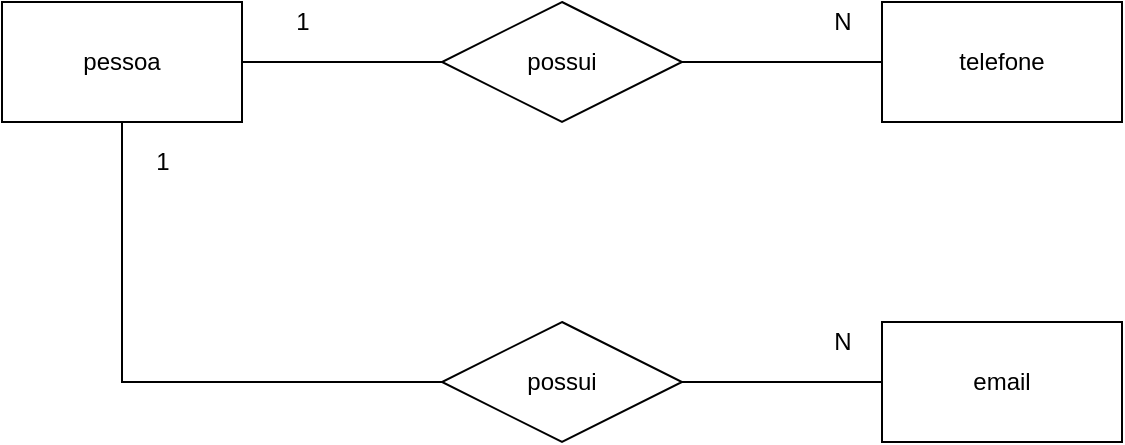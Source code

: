 <mxfile version="14.9.4" type="device" pages="2"><diagram id="TXneIWcP2gG0WKS1PxDO" name="Conceitual"><mxGraphModel dx="462" dy="761" grid="1" gridSize="10" guides="1" tooltips="1" connect="1" arrows="1" fold="1" page="1" pageScale="1" pageWidth="827" pageHeight="1169" math="0" shadow="0"><root><mxCell id="0"/><mxCell id="1" parent="0"/><mxCell id="enxU-VVvyrB8dNyfSA7D-1" style="edgeStyle=orthogonalEdgeStyle;rounded=0;orthogonalLoop=1;jettySize=auto;html=1;exitX=0.5;exitY=1;exitDx=0;exitDy=0;entryX=0;entryY=0.5;entryDx=0;entryDy=0;endArrow=none;endFill=0;" parent="1" source="enxU-VVvyrB8dNyfSA7D-3" target="enxU-VVvyrB8dNyfSA7D-9" edge="1"><mxGeometry relative="1" as="geometry"/></mxCell><mxCell id="enxU-VVvyrB8dNyfSA7D-2" style="edgeStyle=orthogonalEdgeStyle;rounded=0;orthogonalLoop=1;jettySize=auto;html=1;exitX=1;exitY=0.5;exitDx=0;exitDy=0;endArrow=none;endFill=0;" parent="1" source="enxU-VVvyrB8dNyfSA7D-3" target="enxU-VVvyrB8dNyfSA7D-5" edge="1"><mxGeometry relative="1" as="geometry"/></mxCell><mxCell id="enxU-VVvyrB8dNyfSA7D-3" value="pessoa" style="rounded=0;whiteSpace=wrap;html=1;" parent="1" vertex="1"><mxGeometry x="110" y="80" width="120" height="60" as="geometry"/></mxCell><mxCell id="enxU-VVvyrB8dNyfSA7D-4" style="edgeStyle=orthogonalEdgeStyle;rounded=0;orthogonalLoop=1;jettySize=auto;html=1;exitX=1;exitY=0.5;exitDx=0;exitDy=0;endArrow=none;endFill=0;entryX=0;entryY=0.5;entryDx=0;entryDy=0;" parent="1" source="enxU-VVvyrB8dNyfSA7D-5" target="enxU-VVvyrB8dNyfSA7D-6" edge="1"><mxGeometry relative="1" as="geometry"><mxPoint x="540" y="110" as="targetPoint"/></mxGeometry></mxCell><mxCell id="enxU-VVvyrB8dNyfSA7D-5" value="possui" style="shape=rhombus;perimeter=rhombusPerimeter;whiteSpace=wrap;html=1;align=center;" parent="1" vertex="1"><mxGeometry x="330" y="80" width="120" height="60" as="geometry"/></mxCell><mxCell id="enxU-VVvyrB8dNyfSA7D-6" value="telefone" style="rounded=0;whiteSpace=wrap;html=1;" parent="1" vertex="1"><mxGeometry x="550" y="80" width="120" height="60" as="geometry"/></mxCell><mxCell id="enxU-VVvyrB8dNyfSA7D-7" value="email" style="rounded=0;whiteSpace=wrap;html=1;" parent="1" vertex="1"><mxGeometry x="550" y="240" width="120" height="60" as="geometry"/></mxCell><mxCell id="enxU-VVvyrB8dNyfSA7D-8" style="edgeStyle=orthogonalEdgeStyle;rounded=0;orthogonalLoop=1;jettySize=auto;html=1;exitX=1;exitY=0.5;exitDx=0;exitDy=0;entryX=0;entryY=0.5;entryDx=0;entryDy=0;endArrow=none;endFill=0;" parent="1" source="enxU-VVvyrB8dNyfSA7D-9" target="enxU-VVvyrB8dNyfSA7D-7" edge="1"><mxGeometry relative="1" as="geometry"/></mxCell><mxCell id="enxU-VVvyrB8dNyfSA7D-9" value="possui" style="shape=rhombus;perimeter=rhombusPerimeter;whiteSpace=wrap;html=1;align=center;" parent="1" vertex="1"><mxGeometry x="330" y="240" width="120" height="60" as="geometry"/></mxCell><mxCell id="enxU-VVvyrB8dNyfSA7D-10" value="1" style="text;html=1;align=center;verticalAlign=middle;resizable=0;points=[];autosize=1;strokeColor=none;" parent="1" vertex="1"><mxGeometry x="180" y="150" width="20" height="20" as="geometry"/></mxCell><mxCell id="enxU-VVvyrB8dNyfSA7D-11" value="N" style="text;html=1;align=center;verticalAlign=middle;resizable=0;points=[];autosize=1;strokeColor=none;" parent="1" vertex="1"><mxGeometry x="520" y="240" width="20" height="20" as="geometry"/></mxCell><mxCell id="enxU-VVvyrB8dNyfSA7D-12" value="1" style="text;html=1;align=center;verticalAlign=middle;resizable=0;points=[];autosize=1;strokeColor=none;" parent="1" vertex="1"><mxGeometry x="250" y="80" width="20" height="20" as="geometry"/></mxCell><mxCell id="enxU-VVvyrB8dNyfSA7D-13" value="N" style="text;html=1;align=center;verticalAlign=middle;resizable=0;points=[];autosize=1;strokeColor=none;" parent="1" vertex="1"><mxGeometry x="520" y="80" width="20" height="20" as="geometry"/></mxCell></root></mxGraphModel></diagram><diagram id="Jt3e23c52XB9kpl8Et-n" name="logico"><mxGraphModel dx="981" dy="526" grid="1" gridSize="10" guides="1" tooltips="1" connect="1" arrows="1" fold="1" page="1" pageScale="1" pageWidth="827" pageHeight="1169" math="0" shadow="0"><root><mxCell id="8DAwHxAGgKoVX8dSmK9T-0"/><mxCell id="8DAwHxAGgKoVX8dSmK9T-1" parent="8DAwHxAGgKoVX8dSmK9T-0"/><mxCell id="8DAwHxAGgKoVX8dSmK9T-2" value="Telefone" style="shape=table;startSize=30;container=1;collapsible=1;childLayout=tableLayout;fixedRows=1;rowLines=0;fontStyle=1;align=center;resizeLast=1;" vertex="1" parent="8DAwHxAGgKoVX8dSmK9T-1"><mxGeometry x="80" y="290" width="180" height="120" as="geometry"/></mxCell><mxCell id="8DAwHxAGgKoVX8dSmK9T-3" value="" style="shape=partialRectangle;collapsible=0;dropTarget=0;pointerEvents=0;fillColor=none;top=0;left=0;bottom=0;right=0;points=[[0,0.5],[1,0.5]];portConstraint=eastwest;" vertex="1" parent="8DAwHxAGgKoVX8dSmK9T-2"><mxGeometry y="30" width="180" height="30" as="geometry"/></mxCell><mxCell id="8DAwHxAGgKoVX8dSmK9T-4" value="PK" style="shape=partialRectangle;connectable=0;fillColor=none;top=0;left=0;bottom=0;right=0;fontStyle=1;overflow=hidden;" vertex="1" parent="8DAwHxAGgKoVX8dSmK9T-3"><mxGeometry width="60" height="30" as="geometry"/></mxCell><mxCell id="8DAwHxAGgKoVX8dSmK9T-5" value="idTelefone" style="shape=partialRectangle;connectable=0;fillColor=none;top=0;left=0;bottom=0;right=0;align=left;spacingLeft=6;fontStyle=5;overflow=hidden;" vertex="1" parent="8DAwHxAGgKoVX8dSmK9T-3"><mxGeometry x="60" width="120" height="30" as="geometry"/></mxCell><mxCell id="8DAwHxAGgKoVX8dSmK9T-6" value="" style="shape=partialRectangle;collapsible=0;dropTarget=0;pointerEvents=0;fillColor=none;top=0;left=0;bottom=1;right=0;points=[[0,0.5],[1,0.5]];portConstraint=eastwest;" vertex="1" parent="8DAwHxAGgKoVX8dSmK9T-2"><mxGeometry y="60" width="180" height="30" as="geometry"/></mxCell><mxCell id="8DAwHxAGgKoVX8dSmK9T-7" value="FK" style="shape=partialRectangle;connectable=0;fillColor=none;top=0;left=0;bottom=0;right=0;fontStyle=1;overflow=hidden;" vertex="1" parent="8DAwHxAGgKoVX8dSmK9T-6"><mxGeometry width="60" height="30" as="geometry"/></mxCell><mxCell id="8DAwHxAGgKoVX8dSmK9T-8" value="idPessoa" style="shape=partialRectangle;connectable=0;fillColor=none;top=0;left=0;bottom=0;right=0;align=left;spacingLeft=6;fontStyle=5;overflow=hidden;" vertex="1" parent="8DAwHxAGgKoVX8dSmK9T-6"><mxGeometry x="60" width="120" height="30" as="geometry"/></mxCell><mxCell id="8DAwHxAGgKoVX8dSmK9T-12" value="" style="shape=partialRectangle;collapsible=0;dropTarget=0;pointerEvents=0;fillColor=none;top=0;left=0;bottom=0;right=0;points=[[0,0.5],[1,0.5]];portConstraint=eastwest;" vertex="1" parent="8DAwHxAGgKoVX8dSmK9T-2"><mxGeometry y="90" width="180" height="30" as="geometry"/></mxCell><mxCell id="8DAwHxAGgKoVX8dSmK9T-13" value="" style="shape=partialRectangle;connectable=0;fillColor=none;top=0;left=0;bottom=0;right=0;editable=1;overflow=hidden;" vertex="1" parent="8DAwHxAGgKoVX8dSmK9T-12"><mxGeometry width="60" height="30" as="geometry"/></mxCell><mxCell id="8DAwHxAGgKoVX8dSmK9T-14" value="numTelefone" style="shape=partialRectangle;connectable=0;fillColor=none;top=0;left=0;bottom=0;right=0;align=left;spacingLeft=6;overflow=hidden;" vertex="1" parent="8DAwHxAGgKoVX8dSmK9T-12"><mxGeometry x="60" width="120" height="30" as="geometry"/></mxCell><mxCell id="8DAwHxAGgKoVX8dSmK9T-15" value="Email" style="shape=table;startSize=30;container=1;collapsible=1;childLayout=tableLayout;fixedRows=1;rowLines=0;fontStyle=1;align=center;resizeLast=1;" vertex="1" parent="8DAwHxAGgKoVX8dSmK9T-1"><mxGeometry x="80" y="470" width="180" height="120" as="geometry"/></mxCell><mxCell id="8DAwHxAGgKoVX8dSmK9T-16" value="" style="shape=partialRectangle;collapsible=0;dropTarget=0;pointerEvents=0;fillColor=none;top=0;left=0;bottom=0;right=0;points=[[0,0.5],[1,0.5]];portConstraint=eastwest;" vertex="1" parent="8DAwHxAGgKoVX8dSmK9T-15"><mxGeometry y="30" width="180" height="30" as="geometry"/></mxCell><mxCell id="8DAwHxAGgKoVX8dSmK9T-17" value="PK" style="shape=partialRectangle;connectable=0;fillColor=none;top=0;left=0;bottom=0;right=0;fontStyle=1;overflow=hidden;" vertex="1" parent="8DAwHxAGgKoVX8dSmK9T-16"><mxGeometry width="60" height="30" as="geometry"/></mxCell><mxCell id="8DAwHxAGgKoVX8dSmK9T-18" value="idEmail" style="shape=partialRectangle;connectable=0;fillColor=none;top=0;left=0;bottom=0;right=0;align=left;spacingLeft=6;fontStyle=5;overflow=hidden;" vertex="1" parent="8DAwHxAGgKoVX8dSmK9T-16"><mxGeometry x="60" width="120" height="30" as="geometry"/></mxCell><mxCell id="8DAwHxAGgKoVX8dSmK9T-19" value="" style="shape=partialRectangle;collapsible=0;dropTarget=0;pointerEvents=0;fillColor=none;top=0;left=0;bottom=1;right=0;points=[[0,0.5],[1,0.5]];portConstraint=eastwest;" vertex="1" parent="8DAwHxAGgKoVX8dSmK9T-15"><mxGeometry y="60" width="180" height="30" as="geometry"/></mxCell><mxCell id="8DAwHxAGgKoVX8dSmK9T-20" value="FK" style="shape=partialRectangle;connectable=0;fillColor=none;top=0;left=0;bottom=0;right=0;fontStyle=1;overflow=hidden;" vertex="1" parent="8DAwHxAGgKoVX8dSmK9T-19"><mxGeometry width="60" height="30" as="geometry"/></mxCell><mxCell id="8DAwHxAGgKoVX8dSmK9T-21" value="idPessoa" style="shape=partialRectangle;connectable=0;fillColor=none;top=0;left=0;bottom=0;right=0;align=left;spacingLeft=6;fontStyle=5;overflow=hidden;" vertex="1" parent="8DAwHxAGgKoVX8dSmK9T-19"><mxGeometry x="60" width="120" height="30" as="geometry"/></mxCell><mxCell id="8DAwHxAGgKoVX8dSmK9T-22" value="" style="shape=partialRectangle;collapsible=0;dropTarget=0;pointerEvents=0;fillColor=none;top=0;left=0;bottom=0;right=0;points=[[0,0.5],[1,0.5]];portConstraint=eastwest;" vertex="1" parent="8DAwHxAGgKoVX8dSmK9T-15"><mxGeometry y="90" width="180" height="30" as="geometry"/></mxCell><mxCell id="8DAwHxAGgKoVX8dSmK9T-23" value="" style="shape=partialRectangle;connectable=0;fillColor=none;top=0;left=0;bottom=0;right=0;editable=1;overflow=hidden;" vertex="1" parent="8DAwHxAGgKoVX8dSmK9T-22"><mxGeometry width="60" height="30" as="geometry"/></mxCell><mxCell id="8DAwHxAGgKoVX8dSmK9T-24" value="endEmail" style="shape=partialRectangle;connectable=0;fillColor=none;top=0;left=0;bottom=0;right=0;align=left;spacingLeft=6;overflow=hidden;" vertex="1" parent="8DAwHxAGgKoVX8dSmK9T-22"><mxGeometry x="60" width="120" height="30" as="geometry"/></mxCell><mxCell id="8DAwHxAGgKoVX8dSmK9T-38" value="Pessoa" style="shape=table;startSize=30;container=1;collapsible=1;childLayout=tableLayout;fixedRows=1;rowLines=0;fontStyle=1;align=center;resizeLast=1;" vertex="1" parent="8DAwHxAGgKoVX8dSmK9T-1"><mxGeometry x="414" y="390" width="180" height="120" as="geometry"/></mxCell><mxCell id="8DAwHxAGgKoVX8dSmK9T-39" value="" style="shape=partialRectangle;collapsible=0;dropTarget=0;pointerEvents=0;fillColor=none;top=0;left=0;bottom=1;right=0;points=[[0,0.5],[1,0.5]];portConstraint=eastwest;" vertex="1" parent="8DAwHxAGgKoVX8dSmK9T-38"><mxGeometry y="30" width="180" height="30" as="geometry"/></mxCell><mxCell id="8DAwHxAGgKoVX8dSmK9T-40" value="PK" style="shape=partialRectangle;connectable=0;fillColor=none;top=0;left=0;bottom=0;right=0;fontStyle=1;overflow=hidden;" vertex="1" parent="8DAwHxAGgKoVX8dSmK9T-39"><mxGeometry width="30" height="30" as="geometry"/></mxCell><mxCell id="8DAwHxAGgKoVX8dSmK9T-41" value="idPessoa" style="shape=partialRectangle;connectable=0;fillColor=none;top=0;left=0;bottom=0;right=0;align=left;spacingLeft=6;fontStyle=5;overflow=hidden;" vertex="1" parent="8DAwHxAGgKoVX8dSmK9T-39"><mxGeometry x="30" width="150" height="30" as="geometry"/></mxCell><mxCell id="8DAwHxAGgKoVX8dSmK9T-48" value="" style="shape=partialRectangle;collapsible=0;dropTarget=0;pointerEvents=0;fillColor=none;top=0;left=0;bottom=0;right=0;points=[[0,0.5],[1,0.5]];portConstraint=eastwest;" vertex="1" parent="8DAwHxAGgKoVX8dSmK9T-38"><mxGeometry y="60" width="180" height="30" as="geometry"/></mxCell><mxCell id="8DAwHxAGgKoVX8dSmK9T-49" value="" style="shape=partialRectangle;connectable=0;fillColor=none;top=0;left=0;bottom=0;right=0;editable=1;overflow=hidden;" vertex="1" parent="8DAwHxAGgKoVX8dSmK9T-48"><mxGeometry width="30" height="30" as="geometry"/></mxCell><mxCell id="8DAwHxAGgKoVX8dSmK9T-50" value="nomePessoa" style="shape=partialRectangle;connectable=0;fillColor=none;top=0;left=0;bottom=0;right=0;align=left;spacingLeft=6;overflow=hidden;" vertex="1" parent="8DAwHxAGgKoVX8dSmK9T-48"><mxGeometry x="30" width="150" height="30" as="geometry"/></mxCell><mxCell id="8DAwHxAGgKoVX8dSmK9T-52" value="cnh" style="text;html=1;align=center;verticalAlign=middle;resizable=0;points=[];autosize=1;strokeColor=none;" vertex="1" parent="8DAwHxAGgKoVX8dSmK9T-1"><mxGeometry x="450" y="480" width="30" height="20" as="geometry"/></mxCell><mxCell id="8DAwHxAGgKoVX8dSmK9T-53" value="" style="edgeStyle=entityRelationEdgeStyle;fontSize=12;html=1;endArrow=ERmandOne;startArrow=ERoneToMany;endFill=0;" edge="1" parent="8DAwHxAGgKoVX8dSmK9T-1" source="8DAwHxAGgKoVX8dSmK9T-19" target="8DAwHxAGgKoVX8dSmK9T-39"><mxGeometry width="100" height="100" relative="1" as="geometry"><mxPoint x="313" y="550" as="sourcePoint"/><mxPoint x="413" y="450" as="targetPoint"/></mxGeometry></mxCell><mxCell id="8DAwHxAGgKoVX8dSmK9T-54" value="" style="edgeStyle=entityRelationEdgeStyle;fontSize=12;html=1;endArrow=ERmandOne;startArrow=ERoneToMany;exitX=1;exitY=0.5;exitDx=0;exitDy=0;endFill=0;" edge="1" parent="8DAwHxAGgKoVX8dSmK9T-1" source="8DAwHxAGgKoVX8dSmK9T-6" target="8DAwHxAGgKoVX8dSmK9T-39"><mxGeometry width="100" height="100" relative="1" as="geometry"><mxPoint x="270" y="480" as="sourcePoint"/><mxPoint x="410" y="450" as="targetPoint"/></mxGeometry></mxCell></root></mxGraphModel></diagram></mxfile>